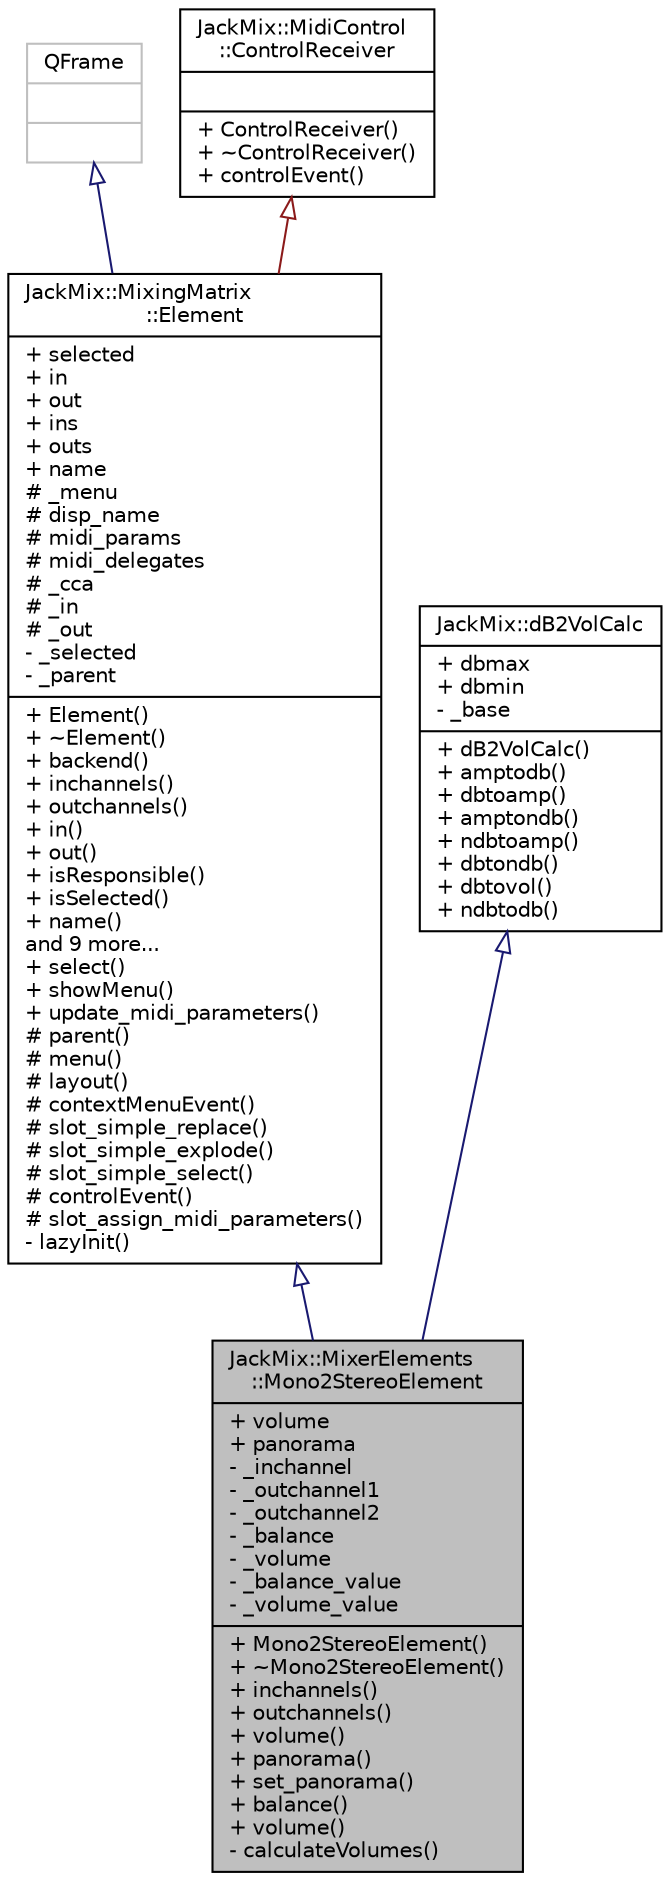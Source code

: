 digraph "JackMix::MixerElements::Mono2StereoElement"
{
 // LATEX_PDF_SIZE
  edge [fontname="Helvetica",fontsize="10",labelfontname="Helvetica",labelfontsize="10"];
  node [fontname="Helvetica",fontsize="10",shape=record];
  Node1 [label="{JackMix::MixerElements\l::Mono2StereoElement\n|+ volume\l+ panorama\l- _inchannel\l- _outchannel1\l- _outchannel2\l- _balance\l- _volume\l- _balance_value\l- _volume_value\l|+ Mono2StereoElement()\l+ ~Mono2StereoElement()\l+ inchannels()\l+ outchannels()\l+ volume()\l+ panorama()\l+ set_panorama()\l+ balance()\l+ volume()\l- calculateVolumes()\l}",height=0.2,width=0.4,color="black", fillcolor="grey75", style="filled", fontcolor="black",tooltip=" "];
  Node2 -> Node1 [dir="back",color="midnightblue",fontsize="10",style="solid",arrowtail="onormal",fontname="Helvetica"];
  Node2 [label="{JackMix::MixingMatrix\l::Element\n|+ selected\l+ in\l+ out\l+ ins\l+ outs\l+ name\l# _menu\l# disp_name\l# midi_params\l# midi_delegates\l# _cca\l# _in\l# _out\l- _selected\l- _parent\l|+ Element()\l+ ~Element()\l+ backend()\l+ inchannels()\l+ outchannels()\l+ in()\l+ out()\l+ isResponsible()\l+ isSelected()\l+ name()\land 9 more...\l+ select()\l+ showMenu()\l+ update_midi_parameters()\l# parent()\l# menu()\l# layout()\l# contextMenuEvent()\l# slot_simple_replace()\l# slot_simple_explode()\l# slot_simple_select()\l# controlEvent()\l# slot_assign_midi_parameters()\l- lazyInit()\l}",height=0.2,width=0.4,color="black", fillcolor="white", style="filled",URL="$class_jack_mix_1_1_mixing_matrix_1_1_element.html",tooltip=" "];
  Node3 -> Node2 [dir="back",color="midnightblue",fontsize="10",style="solid",arrowtail="onormal",fontname="Helvetica"];
  Node3 [label="{QFrame\n||}",height=0.2,width=0.4,color="grey75", fillcolor="white", style="filled",tooltip=" "];
  Node4 -> Node2 [dir="back",color="firebrick4",fontsize="10",style="solid",arrowtail="onormal",fontname="Helvetica"];
  Node4 [label="{JackMix::MidiControl\l::ControlReceiver\n||+ ControlReceiver()\l+ ~ControlReceiver()\l+ controlEvent()\l}",height=0.2,width=0.4,color="black", fillcolor="white", style="filled",URL="$class_jack_mix_1_1_midi_control_1_1_control_receiver.html",tooltip=" "];
  Node5 -> Node1 [dir="back",color="midnightblue",fontsize="10",style="solid",arrowtail="onormal",fontname="Helvetica"];
  Node5 [label="{JackMix::dB2VolCalc\n|+ dbmax\l+ dbmin\l- _base\l|+ dB2VolCalc()\l+ amptodb()\l+ dbtoamp()\l+ amptondb()\l+ ndbtoamp()\l+ dbtondb()\l+ dbtovol()\l+ ndbtodb()\l}",height=0.2,width=0.4,color="black", fillcolor="white", style="filled",URL="$class_jack_mix_1_1d_b2_vol_calc.html",tooltip=" "];
}
